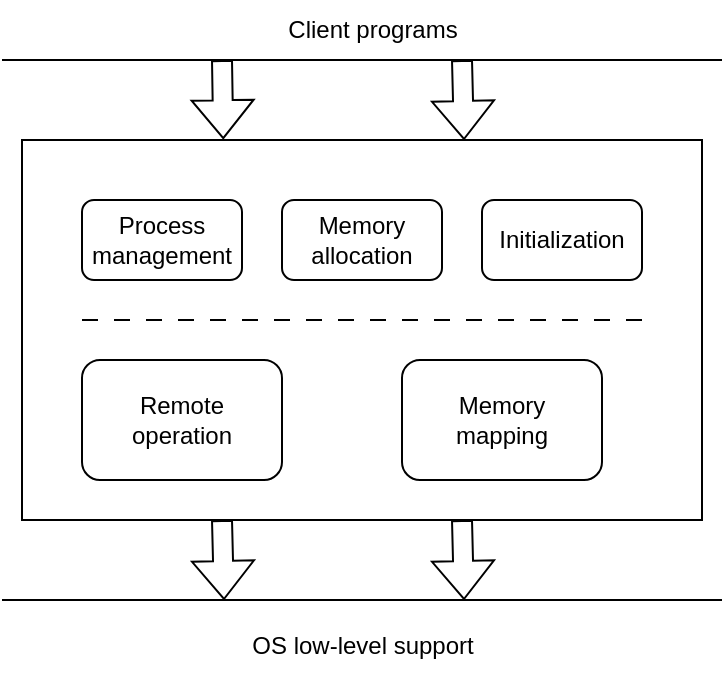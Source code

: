 <mxfile version="26.0.14">
  <diagram name="Page-1" id="qiVYbcJgcP4QGyWJ5dh2">
    <mxGraphModel dx="735" dy="445" grid="1" gridSize="10" guides="1" tooltips="1" connect="1" arrows="1" fold="1" page="1" pageScale="1" pageWidth="827" pageHeight="1169" math="0" shadow="0">
      <root>
        <mxCell id="0" />
        <mxCell id="1" parent="0" />
        <mxCell id="w5CPJHepUbWhiFuLjUlP-1" value="" style="endArrow=none;html=1;rounded=0;" edge="1" parent="1">
          <mxGeometry width="50" height="50" relative="1" as="geometry">
            <mxPoint x="200" y="120" as="sourcePoint" />
            <mxPoint x="560" y="120" as="targetPoint" />
          </mxGeometry>
        </mxCell>
        <mxCell id="w5CPJHepUbWhiFuLjUlP-2" value="Client programs" style="text;html=1;align=center;verticalAlign=middle;resizable=0;points=[];autosize=1;strokeColor=none;fillColor=none;" vertex="1" parent="1">
          <mxGeometry x="330" y="90" width="110" height="30" as="geometry" />
        </mxCell>
        <mxCell id="w5CPJHepUbWhiFuLjUlP-3" value="" style="rounded=0;whiteSpace=wrap;html=1;" vertex="1" parent="1">
          <mxGeometry x="210" y="160" width="340" height="190" as="geometry" />
        </mxCell>
        <mxCell id="w5CPJHepUbWhiFuLjUlP-5" value="" style="shape=flexArrow;endArrow=classic;html=1;rounded=0;entryX=0.296;entryY=-0.002;entryDx=0;entryDy=0;entryPerimeter=0;" edge="1" parent="1" target="w5CPJHepUbWhiFuLjUlP-3">
          <mxGeometry width="50" height="50" relative="1" as="geometry">
            <mxPoint x="310" y="120" as="sourcePoint" />
            <mxPoint x="350" y="190" as="targetPoint" />
          </mxGeometry>
        </mxCell>
        <mxCell id="w5CPJHepUbWhiFuLjUlP-6" value="" style="shape=flexArrow;endArrow=classic;html=1;rounded=0;entryX=0.296;entryY=-0.002;entryDx=0;entryDy=0;entryPerimeter=0;" edge="1" parent="1">
          <mxGeometry width="50" height="50" relative="1" as="geometry">
            <mxPoint x="430" y="120" as="sourcePoint" />
            <mxPoint x="431" y="160" as="targetPoint" />
          </mxGeometry>
        </mxCell>
        <mxCell id="w5CPJHepUbWhiFuLjUlP-8" value="" style="endArrow=none;html=1;rounded=0;dashed=1;dashPattern=8 8;" edge="1" parent="1">
          <mxGeometry width="50" height="50" relative="1" as="geometry">
            <mxPoint x="240" y="250" as="sourcePoint" />
            <mxPoint x="520" y="250" as="targetPoint" />
          </mxGeometry>
        </mxCell>
        <mxCell id="w5CPJHepUbWhiFuLjUlP-9" value="Process&lt;div&gt;management&lt;/div&gt;" style="rounded=1;whiteSpace=wrap;html=1;" vertex="1" parent="1">
          <mxGeometry x="240" y="190" width="80" height="40" as="geometry" />
        </mxCell>
        <mxCell id="w5CPJHepUbWhiFuLjUlP-10" value="Memory&lt;div&gt;allocation&lt;/div&gt;" style="rounded=1;whiteSpace=wrap;html=1;" vertex="1" parent="1">
          <mxGeometry x="340" y="190" width="80" height="40" as="geometry" />
        </mxCell>
        <mxCell id="w5CPJHepUbWhiFuLjUlP-11" value="Initialization" style="rounded=1;whiteSpace=wrap;html=1;" vertex="1" parent="1">
          <mxGeometry x="440" y="190" width="80" height="40" as="geometry" />
        </mxCell>
        <mxCell id="w5CPJHepUbWhiFuLjUlP-12" value="Remote&lt;div&gt;operation&lt;/div&gt;" style="rounded=1;whiteSpace=wrap;html=1;" vertex="1" parent="1">
          <mxGeometry x="240" y="270" width="100" height="60" as="geometry" />
        </mxCell>
        <mxCell id="w5CPJHepUbWhiFuLjUlP-13" value="Memory&lt;div&gt;mapping&lt;/div&gt;" style="rounded=1;whiteSpace=wrap;html=1;" vertex="1" parent="1">
          <mxGeometry x="400" y="270" width="100" height="60" as="geometry" />
        </mxCell>
        <mxCell id="w5CPJHepUbWhiFuLjUlP-14" value="" style="shape=flexArrow;endArrow=classic;html=1;rounded=0;entryX=0.296;entryY=-0.002;entryDx=0;entryDy=0;entryPerimeter=0;" edge="1" parent="1">
          <mxGeometry width="50" height="50" relative="1" as="geometry">
            <mxPoint x="310" y="350" as="sourcePoint" />
            <mxPoint x="311" y="390" as="targetPoint" />
          </mxGeometry>
        </mxCell>
        <mxCell id="w5CPJHepUbWhiFuLjUlP-15" value="" style="shape=flexArrow;endArrow=classic;html=1;rounded=0;entryX=0.296;entryY=-0.002;entryDx=0;entryDy=0;entryPerimeter=0;" edge="1" parent="1">
          <mxGeometry width="50" height="50" relative="1" as="geometry">
            <mxPoint x="430" y="350" as="sourcePoint" />
            <mxPoint x="431" y="390" as="targetPoint" />
          </mxGeometry>
        </mxCell>
        <mxCell id="w5CPJHepUbWhiFuLjUlP-16" value="" style="endArrow=none;html=1;rounded=0;" edge="1" parent="1">
          <mxGeometry width="50" height="50" relative="1" as="geometry">
            <mxPoint x="200" y="390" as="sourcePoint" />
            <mxPoint x="560" y="390" as="targetPoint" />
          </mxGeometry>
        </mxCell>
        <mxCell id="w5CPJHepUbWhiFuLjUlP-17" value="OS low-level support" style="text;html=1;align=center;verticalAlign=middle;resizable=0;points=[];autosize=1;strokeColor=none;fillColor=none;" vertex="1" parent="1">
          <mxGeometry x="315" y="398" width="130" height="30" as="geometry" />
        </mxCell>
      </root>
    </mxGraphModel>
  </diagram>
</mxfile>
